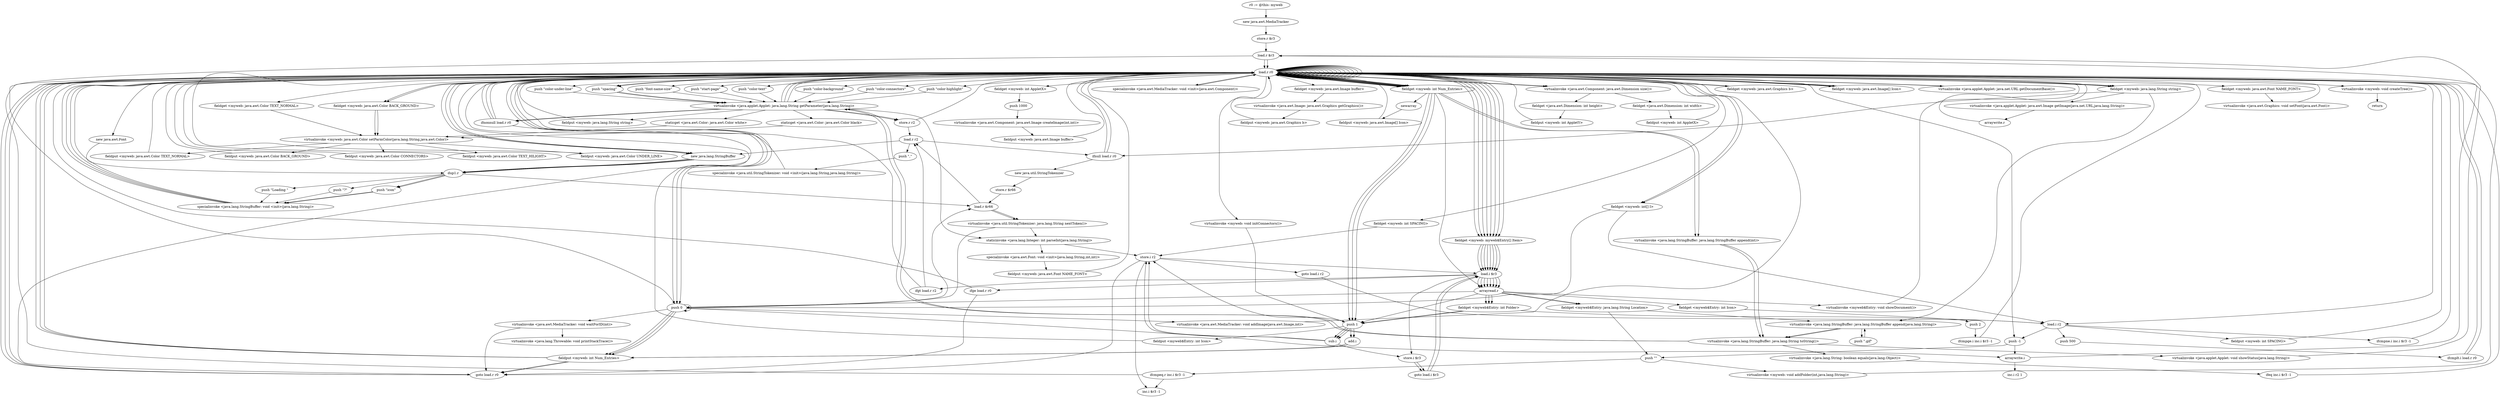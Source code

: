 digraph "" {
    "r0 := @this: myweb"
    "new java.awt.MediaTracker"
    "r0 := @this: myweb"->"new java.awt.MediaTracker";
    "store.r $r3"
    "new java.awt.MediaTracker"->"store.r $r3";
    "load.r $r3"
    "store.r $r3"->"load.r $r3";
    "load.r r0"
    "load.r $r3"->"load.r r0";
    "specialinvoke <java.awt.MediaTracker: void <init>(java.awt.Component)>"
    "load.r r0"->"specialinvoke <java.awt.MediaTracker: void <init>(java.awt.Component)>";
    "specialinvoke <java.awt.MediaTracker: void <init>(java.awt.Component)>"->"load.r r0";
    "load.r r0"->"load.r r0";
    "virtualinvoke <java.awt.Component: java.awt.Dimension size()>"
    "load.r r0"->"virtualinvoke <java.awt.Component: java.awt.Dimension size()>";
    "fieldget <java.awt.Dimension: int width>"
    "virtualinvoke <java.awt.Component: java.awt.Dimension size()>"->"fieldget <java.awt.Dimension: int width>";
    "fieldput <myweb: int AppletX>"
    "fieldget <java.awt.Dimension: int width>"->"fieldput <myweb: int AppletX>";
    "fieldput <myweb: int AppletX>"->"load.r r0";
    "load.r r0"->"load.r r0";
    "load.r r0"->"virtualinvoke <java.awt.Component: java.awt.Dimension size()>";
    "fieldget <java.awt.Dimension: int height>"
    "virtualinvoke <java.awt.Component: java.awt.Dimension size()>"->"fieldget <java.awt.Dimension: int height>";
    "fieldput <myweb: int AppletY>"
    "fieldget <java.awt.Dimension: int height>"->"fieldput <myweb: int AppletY>";
    "fieldput <myweb: int AppletY>"->"load.r r0";
    "load.r r0"->"load.r r0";
    "load.r r0"->"load.r r0";
    "fieldget <myweb: int AppletX>"
    "load.r r0"->"fieldget <myweb: int AppletX>";
    "push 1000"
    "fieldget <myweb: int AppletX>"->"push 1000";
    "virtualinvoke <java.awt.Component: java.awt.Image createImage(int,int)>"
    "push 1000"->"virtualinvoke <java.awt.Component: java.awt.Image createImage(int,int)>";
    "fieldput <myweb: java.awt.Image buffer>"
    "virtualinvoke <java.awt.Component: java.awt.Image createImage(int,int)>"->"fieldput <myweb: java.awt.Image buffer>";
    "fieldput <myweb: java.awt.Image buffer>"->"load.r r0";
    "load.r r0"->"load.r r0";
    "fieldget <myweb: java.awt.Image buffer>"
    "load.r r0"->"fieldget <myweb: java.awt.Image buffer>";
    "virtualinvoke <java.awt.Image: java.awt.Graphics getGraphics()>"
    "fieldget <myweb: java.awt.Image buffer>"->"virtualinvoke <java.awt.Image: java.awt.Graphics getGraphics()>";
    "fieldput <myweb: java.awt.Graphics b>"
    "virtualinvoke <java.awt.Image: java.awt.Graphics getGraphics()>"->"fieldput <myweb: java.awt.Graphics b>";
    "fieldput <myweb: java.awt.Graphics b>"->"load.r r0";
    "load.r r0"->"load.r r0";
    "load.r r0"->"load.r r0";
    "push \"color-text\""
    "load.r r0"->"push \"color-text\"";
    "virtualinvoke <java.applet.Applet: java.lang.String getParameter(java.lang.String)>"
    "push \"color-text\""->"virtualinvoke <java.applet.Applet: java.lang.String getParameter(java.lang.String)>";
    "staticget <java.awt.Color: java.awt.Color black>"
    "virtualinvoke <java.applet.Applet: java.lang.String getParameter(java.lang.String)>"->"staticget <java.awt.Color: java.awt.Color black>";
    "virtualinvoke <myweb: java.awt.Color setParmColor(java.lang.String,java.awt.Color)>"
    "staticget <java.awt.Color: java.awt.Color black>"->"virtualinvoke <myweb: java.awt.Color setParmColor(java.lang.String,java.awt.Color)>";
    "fieldput <myweb: java.awt.Color TEXT_NORMAL>"
    "virtualinvoke <myweb: java.awt.Color setParmColor(java.lang.String,java.awt.Color)>"->"fieldput <myweb: java.awt.Color TEXT_NORMAL>";
    "fieldput <myweb: java.awt.Color TEXT_NORMAL>"->"load.r r0";
    "load.r r0"->"load.r r0";
    "load.r r0"->"load.r r0";
    "push \"color-background\""
    "load.r r0"->"push \"color-background\"";
    "push \"color-background\""->"virtualinvoke <java.applet.Applet: java.lang.String getParameter(java.lang.String)>";
    "staticget <java.awt.Color: java.awt.Color white>"
    "virtualinvoke <java.applet.Applet: java.lang.String getParameter(java.lang.String)>"->"staticget <java.awt.Color: java.awt.Color white>";
    "staticget <java.awt.Color: java.awt.Color white>"->"virtualinvoke <myweb: java.awt.Color setParmColor(java.lang.String,java.awt.Color)>";
    "fieldput <myweb: java.awt.Color BACK_GROUND>"
    "virtualinvoke <myweb: java.awt.Color setParmColor(java.lang.String,java.awt.Color)>"->"fieldput <myweb: java.awt.Color BACK_GROUND>";
    "fieldput <myweb: java.awt.Color BACK_GROUND>"->"load.r r0";
    "load.r r0"->"load.r r0";
    "load.r r0"->"load.r r0";
    "push \"color-connectors\""
    "load.r r0"->"push \"color-connectors\"";
    "push \"color-connectors\""->"virtualinvoke <java.applet.Applet: java.lang.String getParameter(java.lang.String)>";
    "virtualinvoke <java.applet.Applet: java.lang.String getParameter(java.lang.String)>"->"load.r r0";
    "fieldget <myweb: java.awt.Color BACK_GROUND>"
    "load.r r0"->"fieldget <myweb: java.awt.Color BACK_GROUND>";
    "fieldget <myweb: java.awt.Color BACK_GROUND>"->"virtualinvoke <myweb: java.awt.Color setParmColor(java.lang.String,java.awt.Color)>";
    "fieldput <myweb: java.awt.Color CONNECTORS>"
    "virtualinvoke <myweb: java.awt.Color setParmColor(java.lang.String,java.awt.Color)>"->"fieldput <myweb: java.awt.Color CONNECTORS>";
    "fieldput <myweb: java.awt.Color CONNECTORS>"->"load.r r0";
    "load.r r0"->"load.r r0";
    "load.r r0"->"load.r r0";
    "push \"color-highlight\""
    "load.r r0"->"push \"color-highlight\"";
    "push \"color-highlight\""->"virtualinvoke <java.applet.Applet: java.lang.String getParameter(java.lang.String)>";
    "virtualinvoke <java.applet.Applet: java.lang.String getParameter(java.lang.String)>"->"load.r r0";
    "fieldget <myweb: java.awt.Color TEXT_NORMAL>"
    "load.r r0"->"fieldget <myweb: java.awt.Color TEXT_NORMAL>";
    "fieldget <myweb: java.awt.Color TEXT_NORMAL>"->"virtualinvoke <myweb: java.awt.Color setParmColor(java.lang.String,java.awt.Color)>";
    "fieldput <myweb: java.awt.Color TEXT_HILIGHT>"
    "virtualinvoke <myweb: java.awt.Color setParmColor(java.lang.String,java.awt.Color)>"->"fieldput <myweb: java.awt.Color TEXT_HILIGHT>";
    "fieldput <myweb: java.awt.Color TEXT_HILIGHT>"->"load.r r0";
    "load.r r0"->"load.r r0";
    "load.r r0"->"load.r r0";
    "push \"color-under-line\""
    "load.r r0"->"push \"color-under-line\"";
    "push \"color-under-line\""->"virtualinvoke <java.applet.Applet: java.lang.String getParameter(java.lang.String)>";
    "virtualinvoke <java.applet.Applet: java.lang.String getParameter(java.lang.String)>"->"load.r r0";
    "load.r r0"->"fieldget <myweb: java.awt.Color BACK_GROUND>";
    "fieldget <myweb: java.awt.Color BACK_GROUND>"->"virtualinvoke <myweb: java.awt.Color setParmColor(java.lang.String,java.awt.Color)>";
    "fieldput <myweb: java.awt.Color UNDER_LINE>"
    "virtualinvoke <myweb: java.awt.Color setParmColor(java.lang.String,java.awt.Color)>"->"fieldput <myweb: java.awt.Color UNDER_LINE>";
    "fieldput <myweb: java.awt.Color UNDER_LINE>"->"load.r r0";
    "push \"spacing\""
    "load.r r0"->"push \"spacing\"";
    "push \"spacing\""->"virtualinvoke <java.applet.Applet: java.lang.String getParameter(java.lang.String)>";
    "ifnonnull load.r r0"
    "virtualinvoke <java.applet.Applet: java.lang.String getParameter(java.lang.String)>"->"ifnonnull load.r r0";
    "ifnonnull load.r r0"->"load.r r0";
    "fieldget <myweb: int SPACING>"
    "load.r r0"->"fieldget <myweb: int SPACING>";
    "store.i r2"
    "fieldget <myweb: int SPACING>"->"store.i r2";
    "goto load.r r0"
    "store.i r2"->"goto load.r r0";
    "goto load.r r0"->"load.r r0";
    "load.i r2"
    "load.r r0"->"load.i r2";
    "fieldput <myweb: int SPACING>"
    "load.i r2"->"fieldput <myweb: int SPACING>";
    "fieldput <myweb: int SPACING>"->"load.r r0";
    "push \"font-name-size\""
    "load.r r0"->"push \"font-name-size\"";
    "push \"font-name-size\""->"virtualinvoke <java.applet.Applet: java.lang.String getParameter(java.lang.String)>";
    "store.r r2"
    "virtualinvoke <java.applet.Applet: java.lang.String getParameter(java.lang.String)>"->"store.r r2";
    "load.r r2"
    "store.r r2"->"load.r r2";
    "ifnull load.r r0"
    "load.r r2"->"ifnull load.r r0";
    "new java.util.StringTokenizer"
    "ifnull load.r r0"->"new java.util.StringTokenizer";
    "store.r $r66"
    "new java.util.StringTokenizer"->"store.r $r66";
    "load.r $r66"
    "store.r $r66"->"load.r $r66";
    "load.r $r66"->"load.r r2";
    "push \",\""
    "load.r r2"->"push \",\"";
    "specialinvoke <java.util.StringTokenizer: void <init>(java.lang.String,java.lang.String)>"
    "push \",\""->"specialinvoke <java.util.StringTokenizer: void <init>(java.lang.String,java.lang.String)>";
    "specialinvoke <java.util.StringTokenizer: void <init>(java.lang.String,java.lang.String)>"->"load.r r0";
    "new java.awt.Font"
    "load.r r0"->"new java.awt.Font";
    "dup1.r"
    "new java.awt.Font"->"dup1.r";
    "dup1.r"->"load.r $r66";
    "virtualinvoke <java.util.StringTokenizer: java.lang.String nextToken()>"
    "load.r $r66"->"virtualinvoke <java.util.StringTokenizer: java.lang.String nextToken()>";
    "push 0"
    "virtualinvoke <java.util.StringTokenizer: java.lang.String nextToken()>"->"push 0";
    "push 0"->"load.r $r66";
    "load.r $r66"->"virtualinvoke <java.util.StringTokenizer: java.lang.String nextToken()>";
    "staticinvoke <java.lang.Integer: int parseInt(java.lang.String)>"
    "virtualinvoke <java.util.StringTokenizer: java.lang.String nextToken()>"->"staticinvoke <java.lang.Integer: int parseInt(java.lang.String)>";
    "specialinvoke <java.awt.Font: void <init>(java.lang.String,int,int)>"
    "staticinvoke <java.lang.Integer: int parseInt(java.lang.String)>"->"specialinvoke <java.awt.Font: void <init>(java.lang.String,int,int)>";
    "fieldput <myweb: java.awt.Font NAME_FONT>"
    "specialinvoke <java.awt.Font: void <init>(java.lang.String,int,int)>"->"fieldput <myweb: java.awt.Font NAME_FONT>";
    "fieldput <myweb: java.awt.Font NAME_FONT>"->"load.r r0";
    "fieldget <myweb: java.awt.Graphics b>"
    "load.r r0"->"fieldget <myweb: java.awt.Graphics b>";
    "fieldget <myweb: java.awt.Graphics b>"->"load.r r0";
    "fieldget <myweb: java.awt.Font NAME_FONT>"
    "load.r r0"->"fieldget <myweb: java.awt.Font NAME_FONT>";
    "virtualinvoke <java.awt.Graphics: void setFont(java.awt.Font)>"
    "fieldget <myweb: java.awt.Font NAME_FONT>"->"virtualinvoke <java.awt.Graphics: void setFont(java.awt.Font)>";
    "virtualinvoke <java.awt.Graphics: void setFont(java.awt.Font)>"->"load.r r0";
    "load.r r0"->"push 0";
    "fieldput <myweb: int Num_Entries>"
    "push 0"->"fieldput <myweb: int Num_Entries>";
    "fieldput <myweb: int Num_Entries>"->"load.r r0";
    "new java.lang.StringBuffer"
    "load.r r0"->"new java.lang.StringBuffer";
    "new java.lang.StringBuffer"->"dup1.r";
    "push \"icon\""
    "dup1.r"->"push \"icon\"";
    "specialinvoke <java.lang.StringBuffer: void <init>(java.lang.String)>"
    "push \"icon\""->"specialinvoke <java.lang.StringBuffer: void <init>(java.lang.String)>";
    "specialinvoke <java.lang.StringBuffer: void <init>(java.lang.String)>"->"load.r r0";
    "fieldget <myweb: int Num_Entries>"
    "load.r r0"->"fieldget <myweb: int Num_Entries>";
    "virtualinvoke <java.lang.StringBuffer: java.lang.StringBuffer append(int)>"
    "fieldget <myweb: int Num_Entries>"->"virtualinvoke <java.lang.StringBuffer: java.lang.StringBuffer append(int)>";
    "virtualinvoke <java.lang.StringBuffer: java.lang.String toString()>"
    "virtualinvoke <java.lang.StringBuffer: java.lang.StringBuffer append(int)>"->"virtualinvoke <java.lang.StringBuffer: java.lang.String toString()>";
    "virtualinvoke <java.lang.StringBuffer: java.lang.String toString()>"->"virtualinvoke <java.applet.Applet: java.lang.String getParameter(java.lang.String)>";
    "virtualinvoke <java.applet.Applet: java.lang.String getParameter(java.lang.String)>"->"ifnonnull load.r r0";
    "ifnonnull load.r r0"->"goto load.r r0";
    "goto load.r r0"->"load.r r0";
    "load.r r0"->"load.r r0";
    "load.r r0"->"fieldget <myweb: int Num_Entries>";
    "newarray"
    "fieldget <myweb: int Num_Entries>"->"newarray";
    "fieldput <myweb: java.awt.Image[] Icon>"
    "newarray"->"fieldput <myweb: java.awt.Image[] Icon>";
    "fieldput <myweb: java.awt.Image[] Icon>"->"load.r r0";
    "load.r r0"->"push 0";
    "push 0"->"fieldput <myweb: int Num_Entries>";
    "fieldput <myweb: int Num_Entries>"->"load.r r0";
    "load.r r0"->"load.r r0";
    "load.r r0"->"new java.lang.StringBuffer";
    "new java.lang.StringBuffer"->"dup1.r";
    "dup1.r"->"push \"icon\"";
    "push \"icon\""->"specialinvoke <java.lang.StringBuffer: void <init>(java.lang.String)>";
    "specialinvoke <java.lang.StringBuffer: void <init>(java.lang.String)>"->"load.r r0";
    "load.r r0"->"fieldget <myweb: int Num_Entries>";
    "fieldget <myweb: int Num_Entries>"->"virtualinvoke <java.lang.StringBuffer: java.lang.StringBuffer append(int)>";
    "virtualinvoke <java.lang.StringBuffer: java.lang.StringBuffer append(int)>"->"virtualinvoke <java.lang.StringBuffer: java.lang.String toString()>";
    "virtualinvoke <java.lang.StringBuffer: java.lang.String toString()>"->"virtualinvoke <java.applet.Applet: java.lang.String getParameter(java.lang.String)>";
    "fieldput <myweb: java.lang.String string>"
    "virtualinvoke <java.applet.Applet: java.lang.String getParameter(java.lang.String)>"->"fieldput <myweb: java.lang.String string>";
    "fieldput <myweb: java.lang.String string>"->"load.r r0";
    "fieldget <myweb: java.lang.String string>"
    "load.r r0"->"fieldget <myweb: java.lang.String string>";
    "fieldget <myweb: java.lang.String string>"->"ifnull load.r r0";
    "ifnull load.r r0"->"load.r r0";
    "fieldget <myweb: java.awt.Image[] Icon>"
    "load.r r0"->"fieldget <myweb: java.awt.Image[] Icon>";
    "fieldget <myweb: java.awt.Image[] Icon>"->"load.r r0";
    "load.r r0"->"fieldget <myweb: int Num_Entries>";
    "fieldget <myweb: int Num_Entries>"->"load.r r0";
    "load.r r0"->"load.r r0";
    "virtualinvoke <java.applet.Applet: java.net.URL getDocumentBase()>"
    "load.r r0"->"virtualinvoke <java.applet.Applet: java.net.URL getDocumentBase()>";
    "virtualinvoke <java.applet.Applet: java.net.URL getDocumentBase()>"->"load.r r0";
    "load.r r0"->"fieldget <myweb: java.lang.String string>";
    "virtualinvoke <java.applet.Applet: java.awt.Image getImage(java.net.URL,java.lang.String)>"
    "fieldget <myweb: java.lang.String string>"->"virtualinvoke <java.applet.Applet: java.awt.Image getImage(java.net.URL,java.lang.String)>";
    "arraywrite.r"
    "virtualinvoke <java.applet.Applet: java.awt.Image getImage(java.net.URL,java.lang.String)>"->"arraywrite.r";
    "arraywrite.r"->"load.r r0";
    "load.r r0"->"new java.lang.StringBuffer";
    "new java.lang.StringBuffer"->"dup1.r";
    "push \"Loading \""
    "dup1.r"->"push \"Loading \"";
    "push \"Loading \""->"specialinvoke <java.lang.StringBuffer: void <init>(java.lang.String)>";
    "specialinvoke <java.lang.StringBuffer: void <init>(java.lang.String)>"->"load.r r0";
    "load.r r0"->"fieldget <myweb: java.lang.String string>";
    "virtualinvoke <java.lang.StringBuffer: java.lang.StringBuffer append(java.lang.String)>"
    "fieldget <myweb: java.lang.String string>"->"virtualinvoke <java.lang.StringBuffer: java.lang.StringBuffer append(java.lang.String)>";
    "push \".gif\""
    "virtualinvoke <java.lang.StringBuffer: java.lang.StringBuffer append(java.lang.String)>"->"push \".gif\"";
    "push \".gif\""->"virtualinvoke <java.lang.StringBuffer: java.lang.StringBuffer append(java.lang.String)>";
    "virtualinvoke <java.lang.StringBuffer: java.lang.StringBuffer append(java.lang.String)>"->"virtualinvoke <java.lang.StringBuffer: java.lang.String toString()>";
    "virtualinvoke <java.applet.Applet: void showStatus(java.lang.String)>"
    "virtualinvoke <java.lang.StringBuffer: java.lang.String toString()>"->"virtualinvoke <java.applet.Applet: void showStatus(java.lang.String)>";
    "virtualinvoke <java.applet.Applet: void showStatus(java.lang.String)>"->"load.r $r3";
    "load.r $r3"->"load.r r0";
    "load.r r0"->"fieldget <myweb: java.awt.Image[] Icon>";
    "fieldget <myweb: java.awt.Image[] Icon>"->"load.r r0";
    "load.r r0"->"fieldget <myweb: int Num_Entries>";
    "arrayread.r"
    "fieldget <myweb: int Num_Entries>"->"arrayread.r";
    "arrayread.r"->"push 0";
    "virtualinvoke <java.awt.MediaTracker: void addImage(java.awt.Image,int)>"
    "push 0"->"virtualinvoke <java.awt.MediaTracker: void addImage(java.awt.Image,int)>";
    "virtualinvoke <java.awt.MediaTracker: void addImage(java.awt.Image,int)>"->"load.r r0";
    "load.r r0"->"load.r r0";
    "load.r r0"->"fieldget <myweb: int Num_Entries>";
    "push 1"
    "fieldget <myweb: int Num_Entries>"->"push 1";
    "add.i"
    "push 1"->"add.i";
    "add.i"->"fieldput <myweb: int Num_Entries>";
    "fieldput <myweb: int Num_Entries>"->"goto load.r r0";
    "ifnull load.r r0"->"load.r r0";
    "load.r r0"->"push 0";
    "push 0"->"fieldput <myweb: int Num_Entries>";
    "fieldput <myweb: int Num_Entries>"->"load.r r0";
    "push -1"
    "load.r r0"->"push -1";
    "push \"\""
    "push -1"->"push \"\"";
    "virtualinvoke <myweb: void addFolder(int,java.lang.String)>"
    "push \"\""->"virtualinvoke <myweb: void addFolder(int,java.lang.String)>";
    "virtualinvoke <myweb: void addFolder(int,java.lang.String)>"->"load.r r0";
    "virtualinvoke <myweb: void initConnectors()>"
    "load.r r0"->"virtualinvoke <myweb: void initConnectors()>";
    "virtualinvoke <myweb: void initConnectors()>"->"push 1";
    "push 1"->"store.i r2";
    "goto load.i r2"
    "store.i r2"->"goto load.i r2";
    "goto load.i r2"->"load.i r2";
    "push 500"
    "load.i r2"->"push 500";
    "ifcmplt.i load.r r0"
    "push 500"->"ifcmplt.i load.r r0";
    "ifcmplt.i load.r r0"->"load.r r0";
    "fieldget <myweb: int[] I>"
    "load.r r0"->"fieldget <myweb: int[] I>";
    "fieldget <myweb: int[] I>"->"push 0";
    "push 0"->"push 0";
    "arraywrite.i"
    "push 0"->"arraywrite.i";
    "arraywrite.i"->"load.r $r3";
    "load.r $r3"->"push 0";
    "virtualinvoke <java.awt.MediaTracker: void waitForID(int)>"
    "push 0"->"virtualinvoke <java.awt.MediaTracker: void waitForID(int)>";
    "virtualinvoke <java.awt.MediaTracker: void waitForID(int)>"->"goto load.r r0";
    "goto load.r r0"->"load.r r0";
    "push \"start-page\""
    "load.r r0"->"push \"start-page\"";
    "push \"start-page\""->"virtualinvoke <java.applet.Applet: java.lang.String getParameter(java.lang.String)>";
    "virtualinvoke <java.applet.Applet: java.lang.String getParameter(java.lang.String)>"->"store.r r2";
    "store.r r2"->"load.r r0";
    "load.r r0"->"fieldget <myweb: int Num_Entries>";
    "fieldget <myweb: int Num_Entries>"->"push 1";
    "sub.i"
    "push 1"->"sub.i";
    "store.i $r3"
    "sub.i"->"store.i $r3";
    "goto load.i $r3"
    "store.i $r3"->"goto load.i $r3";
    "load.i $r3"
    "goto load.i $r3"->"load.i $r3";
    "ifgt load.r r2"
    "load.i $r3"->"ifgt load.r r2";
    "ifgt load.r r2"->"load.r r0";
    "virtualinvoke <myweb: void createTree()>"
    "load.r r0"->"virtualinvoke <myweb: void createTree()>";
    "return"
    "virtualinvoke <myweb: void createTree()>"->"return";
    "ifgt load.r r2"->"load.r r2";
    "load.r r2"->"new java.lang.StringBuffer";
    "new java.lang.StringBuffer"->"dup1.r";
    "push \"?\""
    "dup1.r"->"push \"?\"";
    "push \"?\""->"specialinvoke <java.lang.StringBuffer: void <init>(java.lang.String)>";
    "specialinvoke <java.lang.StringBuffer: void <init>(java.lang.String)>"->"load.r r0";
    "fieldget <myweb: myweb$Entry[] Item>"
    "load.r r0"->"fieldget <myweb: myweb$Entry[] Item>";
    "fieldget <myweb: myweb$Entry[] Item>"->"load.i $r3";
    "load.i $r3"->"arrayread.r";
    "fieldget <myweb$Entry: java.lang.String Location>"
    "arrayread.r"->"fieldget <myweb$Entry: java.lang.String Location>";
    "fieldget <myweb$Entry: java.lang.String Location>"->"virtualinvoke <java.lang.StringBuffer: java.lang.StringBuffer append(java.lang.String)>";
    "virtualinvoke <java.lang.StringBuffer: java.lang.StringBuffer append(java.lang.String)>"->"virtualinvoke <java.lang.StringBuffer: java.lang.String toString()>";
    "virtualinvoke <java.lang.String: boolean equals(java.lang.Object)>"
    "virtualinvoke <java.lang.StringBuffer: java.lang.String toString()>"->"virtualinvoke <java.lang.String: boolean equals(java.lang.Object)>";
    "ifeq inc.i $r3 -1"
    "virtualinvoke <java.lang.String: boolean equals(java.lang.Object)>"->"ifeq inc.i $r3 -1";
    "ifeq inc.i $r3 -1"->"load.r r0";
    "load.r r0"->"fieldget <myweb: myweb$Entry[] Item>";
    "fieldget <myweb: myweb$Entry[] Item>"->"load.i $r3";
    "load.i $r3"->"arrayread.r";
    "arrayread.r"->"fieldget <myweb$Entry: java.lang.String Location>";
    "fieldget <myweb$Entry: java.lang.String Location>"->"push \"\"";
    "ifcmpeq.r inc.i $r3 -1"
    "push \"\""->"ifcmpeq.r inc.i $r3 -1";
    "ifcmpeq.r inc.i $r3 -1"->"load.r r0";
    "load.r r0"->"fieldget <myweb: myweb$Entry[] Item>";
    "fieldget <myweb: myweb$Entry[] Item>"->"load.i $r3";
    "load.i $r3"->"arrayread.r";
    "virtualinvoke <myweb$Entry: void showDocument()>"
    "arrayread.r"->"virtualinvoke <myweb$Entry: void showDocument()>";
    "virtualinvoke <myweb$Entry: void showDocument()>"->"load.r r0";
    "load.r r0"->"fieldget <myweb: myweb$Entry[] Item>";
    "fieldget <myweb: myweb$Entry[] Item>"->"load.i $r3";
    "load.i $r3"->"arrayread.r";
    "fieldget <myweb$Entry: int Folder>"
    "arrayread.r"->"fieldget <myweb$Entry: int Folder>";
    "fieldget <myweb$Entry: int Folder>"->"push 1";
    "push 1"->"sub.i";
    "sub.i"->"store.i r2";
    "store.i r2"->"load.i $r3";
    "load.i $r3"->"store.i $r3";
    "store.i $r3"->"goto load.i $r3";
    "goto load.i $r3"->"load.i $r3";
    "ifge load.r r0"
    "load.i $r3"->"ifge load.r r0";
    "ifge load.r r0"->"goto load.r r0";
    "ifge load.r r0"->"load.r r0";
    "load.r r0"->"fieldget <myweb: myweb$Entry[] Item>";
    "fieldget <myweb: myweb$Entry[] Item>"->"load.i $r3";
    "load.i $r3"->"arrayread.r";
    "arrayread.r"->"fieldget <myweb$Entry: int Folder>";
    "fieldget <myweb$Entry: int Folder>"->"load.i r2";
    "ifcmpne.i inc.i $r3 -1"
    "load.i r2"->"ifcmpne.i inc.i $r3 -1";
    "ifcmpne.i inc.i $r3 -1"->"load.r r0";
    "load.r r0"->"fieldget <myweb: myweb$Entry[] Item>";
    "fieldget <myweb: myweb$Entry[] Item>"->"load.i $r3";
    "load.i $r3"->"arrayread.r";
    "fieldget <myweb$Entry: int Icon>"
    "arrayread.r"->"fieldget <myweb$Entry: int Icon>";
    "push 2"
    "fieldget <myweb$Entry: int Icon>"->"push 2";
    "ifcmpge.i inc.i $r3 -1"
    "push 2"->"ifcmpge.i inc.i $r3 -1";
    "ifcmpge.i inc.i $r3 -1"->"load.r r0";
    "load.r r0"->"fieldget <myweb: myweb$Entry[] Item>";
    "fieldget <myweb: myweb$Entry[] Item>"->"load.i $r3";
    "load.i $r3"->"arrayread.r";
    "arrayread.r"->"push 1";
    "fieldput <myweb$Entry: int Icon>"
    "push 1"->"fieldput <myweb$Entry: int Icon>";
    "fieldput <myweb$Entry: int Icon>"->"load.r r0";
    "load.r r0"->"fieldget <myweb: myweb$Entry[] Item>";
    "fieldget <myweb: myweb$Entry[] Item>"->"load.i $r3";
    "load.i $r3"->"arrayread.r";
    "arrayread.r"->"fieldget <myweb$Entry: int Folder>";
    "fieldget <myweb$Entry: int Folder>"->"push 1";
    "push 1"->"sub.i";
    "sub.i"->"store.i r2";
    "inc.i $r3 -1"
    "store.i r2"->"inc.i $r3 -1";
    "ifcmpeq.r inc.i $r3 -1"->"inc.i $r3 -1";
    "virtualinvoke <java.lang.Throwable: void printStackTrace()>"
    "virtualinvoke <java.awt.MediaTracker: void waitForID(int)>"->"virtualinvoke <java.lang.Throwable: void printStackTrace()>";
    "ifcmplt.i load.r r0"->"load.r r0";
    "load.r r0"->"fieldget <myweb: int[] I>";
    "fieldget <myweb: int[] I>"->"load.i r2";
    "load.i r2"->"push -1";
    "push -1"->"arraywrite.i";
    "inc.i r2 1"
    "arraywrite.i"->"inc.i r2 1";
    "ifnonnull load.r r0"->"load.r r0";
    "load.r r0"->"load.r r0";
    "load.r r0"->"fieldget <myweb: int Num_Entries>";
    "fieldget <myweb: int Num_Entries>"->"push 1";
    "push 1"->"add.i";
    "add.i"->"fieldput <myweb: int Num_Entries>";
    "fieldput <myweb: int Num_Entries>"->"goto load.r r0";
    "ifnonnull load.r r0"->"load.r r0";
    "load.r r0"->"push \"spacing\"";
    "push \"spacing\""->"virtualinvoke <java.applet.Applet: java.lang.String getParameter(java.lang.String)>";
    "virtualinvoke <java.applet.Applet: java.lang.String getParameter(java.lang.String)>"->"staticinvoke <java.lang.Integer: int parseInt(java.lang.String)>";
    "staticinvoke <java.lang.Integer: int parseInt(java.lang.String)>"->"store.i r2";
}
